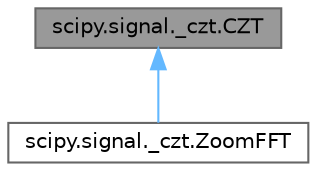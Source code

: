 digraph "scipy.signal._czt.CZT"
{
 // LATEX_PDF_SIZE
  bgcolor="transparent";
  edge [fontname=Helvetica,fontsize=10,labelfontname=Helvetica,labelfontsize=10];
  node [fontname=Helvetica,fontsize=10,shape=box,height=0.2,width=0.4];
  Node1 [id="Node000001",label="scipy.signal._czt.CZT",height=0.2,width=0.4,color="gray40", fillcolor="grey60", style="filled", fontcolor="black",tooltip=" "];
  Node1 -> Node2 [id="edge1_Node000001_Node000002",dir="back",color="steelblue1",style="solid",tooltip=" "];
  Node2 [id="Node000002",label="scipy.signal._czt.ZoomFFT",height=0.2,width=0.4,color="gray40", fillcolor="white", style="filled",URL="$df/df8/classscipy_1_1signal_1_1__czt_1_1ZoomFFT.html",tooltip=" "];
}
